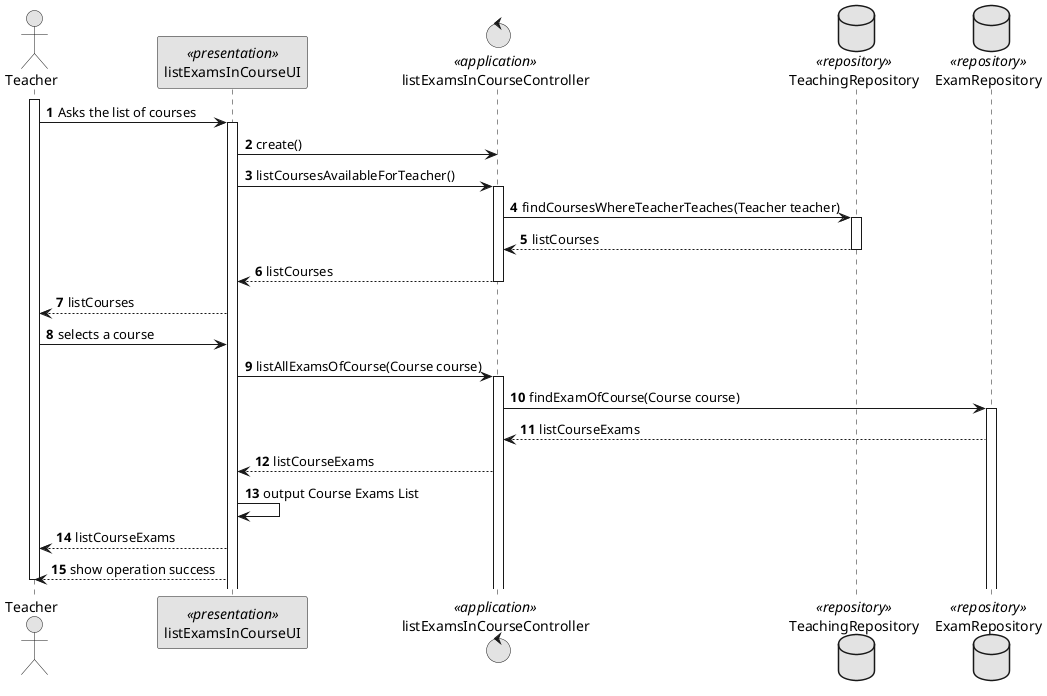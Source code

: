 @startuml
'http://plantuml.com/skinparam.html
skinparam monochrome true
skinparam packageStyle rect
skinparam defaultFontName FG Virgil
skinparam shadowing false

autonumber

actor Teacher as Actor
participant listExamsInCourseUI as UI <<presentation>>
control listExamsInCourseController as Controller <<application>>
database TeachingRepository as TeachingRepository <<repository>>
database ExamRepository as ExamRepository <<repository>>

activate Actor
Actor -> UI : Asks the list of courses
activate UI

    UI -> Controller : create()
    UI -> Controller :listCoursesAvailableForTeacher()

    activate Controller
    Controller -> TeachingRepository : findCoursesWhereTeacherTeaches(Teacher teacher)
    activate TeachingRepository
    TeachingRepository --> Controller : listCourses
    deactivate TeachingRepository
    Controller --> UI : listCourses
    deactivate Controller
    UI--> Actor : listCourses


    Actor -> UI : selects a course
    UI-> Controller : listAllExamsOfCourse(Course course)
    activate Controller
    Controller -> ExamRepository : findExamOfCourse(Course course)
    activate ExamRepository
    ExamRepository --> Controller : listCourseExams
    Controller --> UI : listCourseExams
    UI -> UI: output Course Exams List
    UI -->  Actor : listCourseExams
    UI--> Actor : show operation success

deactivate Actor




@enduml

